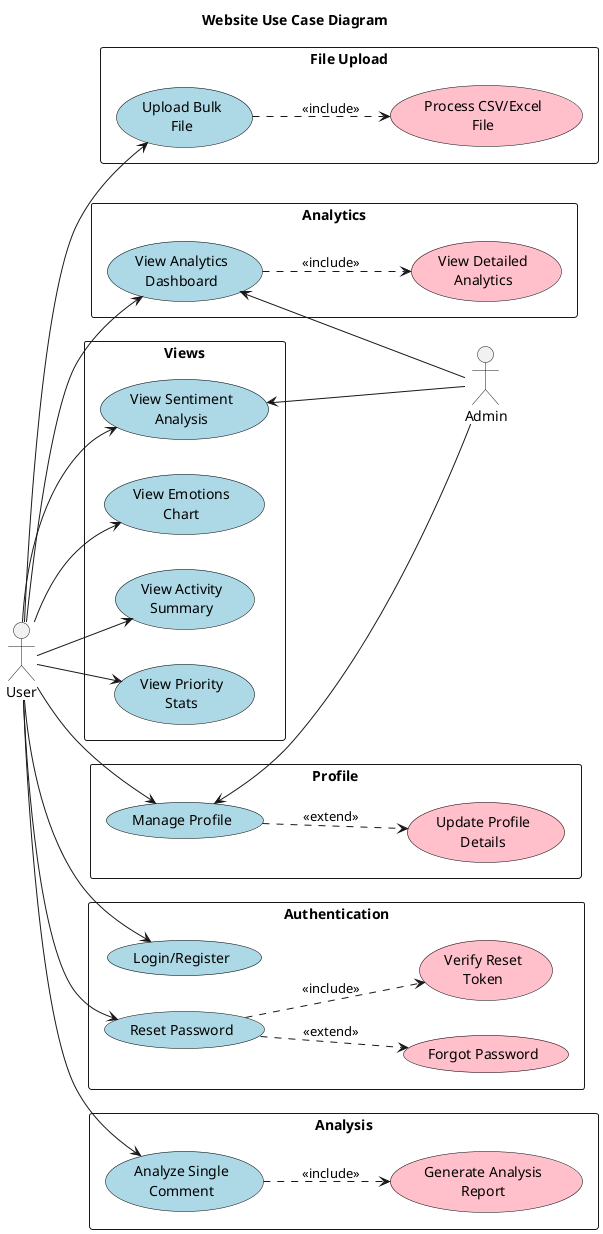 @startuml SunsightsUseCaseDiagram

title Website Use Case Diagram

skinparam packageStyle rectangle
left to right direction

' Define actors
:User: as user
:Admin: as admin

' Main features arranged vertically
rectangle "Analytics" {
  usecase "View Analytics\nDashboard" as UC1
  usecase "View Detailed\nAnalytics" as E2 #pink
}

rectangle "Views" {
  usecase "View Sentiment\nAnalysis" as UC3
  usecase "View Emotions\nChart" as UC6
  usecase "View Activity\nSummary" as UC7
  usecase "View Priority\nStats" as UC8
}

rectangle "Profile" {
  usecase "Manage Profile" as UC2
  usecase "Update Profile\nDetails" as E1 #pink
}

rectangle "Authentication" {
  usecase "Login/Register" as UC4
  usecase "Reset Password" as UC5
  usecase "Forgot Password" as E3 #pink
  usecase "Verify Reset\nToken" as E4 #pink
}

rectangle "Analysis" {
  usecase "Analyze Single\nComment" as UC9
  usecase "Generate Analysis\nReport" as E6 #pink
}

rectangle "File Upload" {
  usecase "Upload Bulk\nFile" as UC10
  usecase "Process CSV/Excel\nFile" as E5 #pink
}

' Layout hints
UC10 -[hidden]right- E5
admin -[hidden]left- UC10

' User relationships
user --> UC1
user --> UC2
user --> UC3
user --> UC4
user --> UC5
user --> UC6
user --> UC7
user --> UC8
user --> UC9
user --> UC10

' Admin relationships
UC1 <-- admin
UC2 <-- admin
UC3 <-- admin

' Include/Extend relationships
UC2 ..> E1 : <<extend>>
UC1 ..> E2 : <<include>>
UC5 ..> E3 : <<extend>>
UC5 ..> E4 : <<include>>
UC10 ..> E5 : <<include>>
UC9 ..> E6 : <<include>>

skinparam usecase {
    BackgroundColor lightblue
    BorderColor black
}

@enduml
